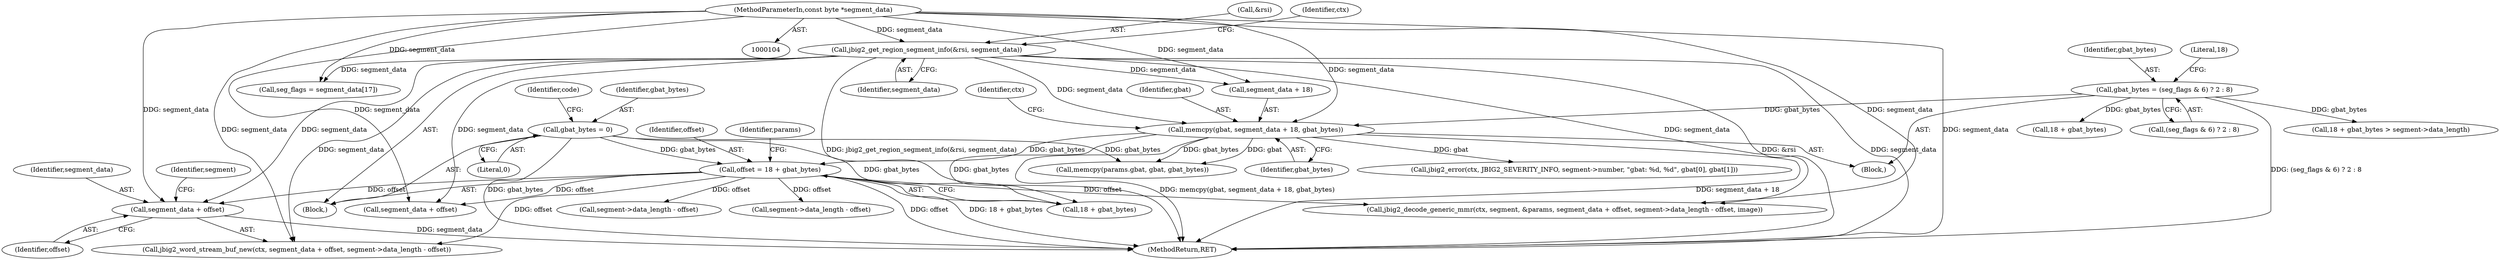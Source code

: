 digraph "0_ghostscript_e698d5c11d27212aa1098bc5b1673a3378563092_0@pointer" {
"1000391" [label="(Call,segment_data + offset)"];
"1000152" [label="(Call,jbig2_get_region_segment_info(&rsi, segment_data))"];
"1000107" [label="(MethodParameterIn,const byte *segment_data)"];
"1000255" [label="(Call,offset = 18 + gbat_bytes)"];
"1000114" [label="(Call,gbat_bytes = 0)"];
"1000236" [label="(Call,memcpy(gbat, segment_data + 18, gbat_bytes))"];
"1000212" [label="(Call,gbat_bytes = (seg_flags & 6) ? 2 : 8)"];
"1000262" [label="(Identifier,params)"];
"1000222" [label="(Call,18 + gbat_bytes)"];
"1000153" [label="(Call,&rsi)"];
"1000257" [label="(Call,18 + gbat_bytes)"];
"1000495" [label="(MethodReturn,RET)"];
"1000241" [label="(Identifier,gbat_bytes)"];
"1000114" [label="(Call,gbat_bytes = 0)"];
"1000236" [label="(Call,memcpy(gbat, segment_data + 18, gbat_bytes))"];
"1000237" [label="(Identifier,gbat)"];
"1000108" [label="(Block,)"];
"1000116" [label="(Literal,0)"];
"1000213" [label="(Identifier,gbat_bytes)"];
"1000212" [label="(Call,gbat_bytes = (seg_flags & 6) ? 2 : 8)"];
"1000120" [label="(Identifier,code)"];
"1000256" [label="(Identifier,offset)"];
"1000115" [label="(Identifier,gbat_bytes)"];
"1000391" [label="(Call,segment_data + offset)"];
"1000343" [label="(Call,segment_data + offset)"];
"1000157" [label="(Identifier,ctx)"];
"1000338" [label="(Call,jbig2_decode_generic_mmr(ctx, segment, &params, segment_data + offset, segment->data_length - offset, image))"];
"1000393" [label="(Identifier,offset)"];
"1000242" [label="(Call,jbig2_error(ctx, JBIG2_SEVERITY_INFO, segment->number, \"gbat: %d, %d\", gbat[0], gbat[1]))"];
"1000346" [label="(Call,segment->data_length - offset)"];
"1000238" [label="(Call,segment_data + 18)"];
"1000392" [label="(Identifier,segment_data)"];
"1000107" [label="(MethodParameterIn,const byte *segment_data)"];
"1000214" [label="(Call,(seg_flags & 6) ? 2 : 8)"];
"1000223" [label="(Literal,18)"];
"1000255" [label="(Call,offset = 18 + gbat_bytes)"];
"1000211" [label="(Block,)"];
"1000152" [label="(Call,jbig2_get_region_segment_info(&rsi, segment_data))"];
"1000178" [label="(Call,seg_flags = segment_data[17])"];
"1000389" [label="(Call,jbig2_word_stream_buf_new(ctx, segment_data + offset, segment->data_length - offset))"];
"1000243" [label="(Identifier,ctx)"];
"1000155" [label="(Identifier,segment_data)"];
"1000394" [label="(Call,segment->data_length - offset)"];
"1000290" [label="(Call,memcpy(params.gbat, gbat, gbat_bytes))"];
"1000396" [label="(Identifier,segment)"];
"1000221" [label="(Call,18 + gbat_bytes > segment->data_length)"];
"1000391" -> "1000389"  [label="AST: "];
"1000391" -> "1000393"  [label="CFG: "];
"1000392" -> "1000391"  [label="AST: "];
"1000393" -> "1000391"  [label="AST: "];
"1000396" -> "1000391"  [label="CFG: "];
"1000391" -> "1000495"  [label="DDG: segment_data"];
"1000152" -> "1000391"  [label="DDG: segment_data"];
"1000107" -> "1000391"  [label="DDG: segment_data"];
"1000255" -> "1000391"  [label="DDG: offset"];
"1000152" -> "1000108"  [label="AST: "];
"1000152" -> "1000155"  [label="CFG: "];
"1000153" -> "1000152"  [label="AST: "];
"1000155" -> "1000152"  [label="AST: "];
"1000157" -> "1000152"  [label="CFG: "];
"1000152" -> "1000495"  [label="DDG: jbig2_get_region_segment_info(&rsi, segment_data)"];
"1000152" -> "1000495"  [label="DDG: segment_data"];
"1000152" -> "1000495"  [label="DDG: &rsi"];
"1000107" -> "1000152"  [label="DDG: segment_data"];
"1000152" -> "1000178"  [label="DDG: segment_data"];
"1000152" -> "1000236"  [label="DDG: segment_data"];
"1000152" -> "1000238"  [label="DDG: segment_data"];
"1000152" -> "1000338"  [label="DDG: segment_data"];
"1000152" -> "1000343"  [label="DDG: segment_data"];
"1000152" -> "1000389"  [label="DDG: segment_data"];
"1000107" -> "1000104"  [label="AST: "];
"1000107" -> "1000495"  [label="DDG: segment_data"];
"1000107" -> "1000178"  [label="DDG: segment_data"];
"1000107" -> "1000236"  [label="DDG: segment_data"];
"1000107" -> "1000238"  [label="DDG: segment_data"];
"1000107" -> "1000338"  [label="DDG: segment_data"];
"1000107" -> "1000343"  [label="DDG: segment_data"];
"1000107" -> "1000389"  [label="DDG: segment_data"];
"1000255" -> "1000108"  [label="AST: "];
"1000255" -> "1000257"  [label="CFG: "];
"1000256" -> "1000255"  [label="AST: "];
"1000257" -> "1000255"  [label="AST: "];
"1000262" -> "1000255"  [label="CFG: "];
"1000255" -> "1000495"  [label="DDG: 18 + gbat_bytes"];
"1000255" -> "1000495"  [label="DDG: offset"];
"1000114" -> "1000255"  [label="DDG: gbat_bytes"];
"1000236" -> "1000255"  [label="DDG: gbat_bytes"];
"1000255" -> "1000338"  [label="DDG: offset"];
"1000255" -> "1000343"  [label="DDG: offset"];
"1000255" -> "1000346"  [label="DDG: offset"];
"1000255" -> "1000389"  [label="DDG: offset"];
"1000255" -> "1000394"  [label="DDG: offset"];
"1000114" -> "1000108"  [label="AST: "];
"1000114" -> "1000116"  [label="CFG: "];
"1000115" -> "1000114"  [label="AST: "];
"1000116" -> "1000114"  [label="AST: "];
"1000120" -> "1000114"  [label="CFG: "];
"1000114" -> "1000495"  [label="DDG: gbat_bytes"];
"1000114" -> "1000257"  [label="DDG: gbat_bytes"];
"1000114" -> "1000290"  [label="DDG: gbat_bytes"];
"1000236" -> "1000211"  [label="AST: "];
"1000236" -> "1000241"  [label="CFG: "];
"1000237" -> "1000236"  [label="AST: "];
"1000238" -> "1000236"  [label="AST: "];
"1000241" -> "1000236"  [label="AST: "];
"1000243" -> "1000236"  [label="CFG: "];
"1000236" -> "1000495"  [label="DDG: memcpy(gbat, segment_data + 18, gbat_bytes)"];
"1000236" -> "1000495"  [label="DDG: segment_data + 18"];
"1000212" -> "1000236"  [label="DDG: gbat_bytes"];
"1000236" -> "1000242"  [label="DDG: gbat"];
"1000236" -> "1000257"  [label="DDG: gbat_bytes"];
"1000236" -> "1000290"  [label="DDG: gbat"];
"1000236" -> "1000290"  [label="DDG: gbat_bytes"];
"1000212" -> "1000211"  [label="AST: "];
"1000212" -> "1000214"  [label="CFG: "];
"1000213" -> "1000212"  [label="AST: "];
"1000214" -> "1000212"  [label="AST: "];
"1000223" -> "1000212"  [label="CFG: "];
"1000212" -> "1000495"  [label="DDG: (seg_flags & 6) ? 2 : 8"];
"1000212" -> "1000221"  [label="DDG: gbat_bytes"];
"1000212" -> "1000222"  [label="DDG: gbat_bytes"];
}
